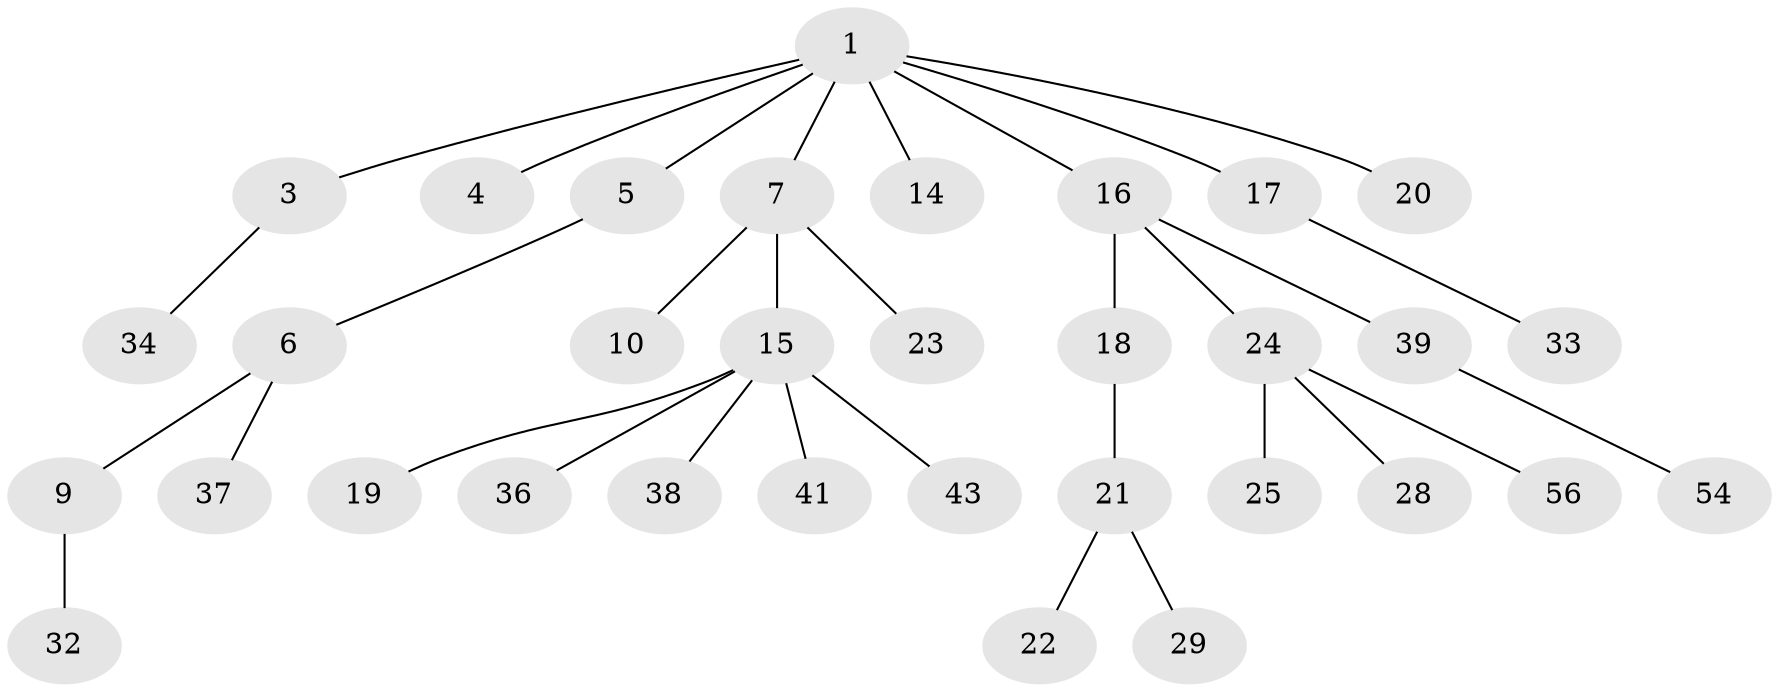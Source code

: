 // original degree distribution, {4: 0.07142857142857142, 6: 0.017857142857142856, 3: 0.125, 1: 0.48214285714285715, 2: 0.26785714285714285, 5: 0.03571428571428571}
// Generated by graph-tools (version 1.1) at 2025/11/02/27/25 16:11:26]
// undirected, 33 vertices, 32 edges
graph export_dot {
graph [start="1"]
  node [color=gray90,style=filled];
  1 [super="+2"];
  3 [super="+47"];
  4;
  5 [super="+12"];
  6 [super="+11"];
  7 [super="+8"];
  9 [super="+13"];
  10;
  14 [super="+48"];
  15 [super="+31"];
  16 [super="+26"];
  17 [super="+30"];
  18 [super="+55"];
  19 [super="+46"];
  20 [super="+51"];
  21 [super="+27"];
  22 [super="+52"];
  23 [super="+45"];
  24 [super="+40"];
  25;
  28 [super="+53"];
  29;
  32 [super="+44"];
  33;
  34 [super="+35"];
  36;
  37;
  38 [super="+50"];
  39 [super="+49"];
  41 [super="+42"];
  43;
  54;
  56;
  1 -- 3;
  1 -- 5;
  1 -- 17;
  1 -- 16;
  1 -- 4;
  1 -- 20;
  1 -- 7;
  1 -- 14;
  3 -- 34;
  5 -- 6;
  6 -- 9;
  6 -- 37;
  7 -- 10;
  7 -- 23;
  7 -- 15;
  9 -- 32;
  15 -- 19;
  15 -- 38;
  15 -- 41;
  15 -- 43;
  15 -- 36;
  16 -- 18;
  16 -- 24;
  16 -- 39;
  17 -- 33;
  18 -- 21;
  21 -- 22;
  21 -- 29;
  24 -- 25;
  24 -- 28;
  24 -- 56;
  39 -- 54;
}
